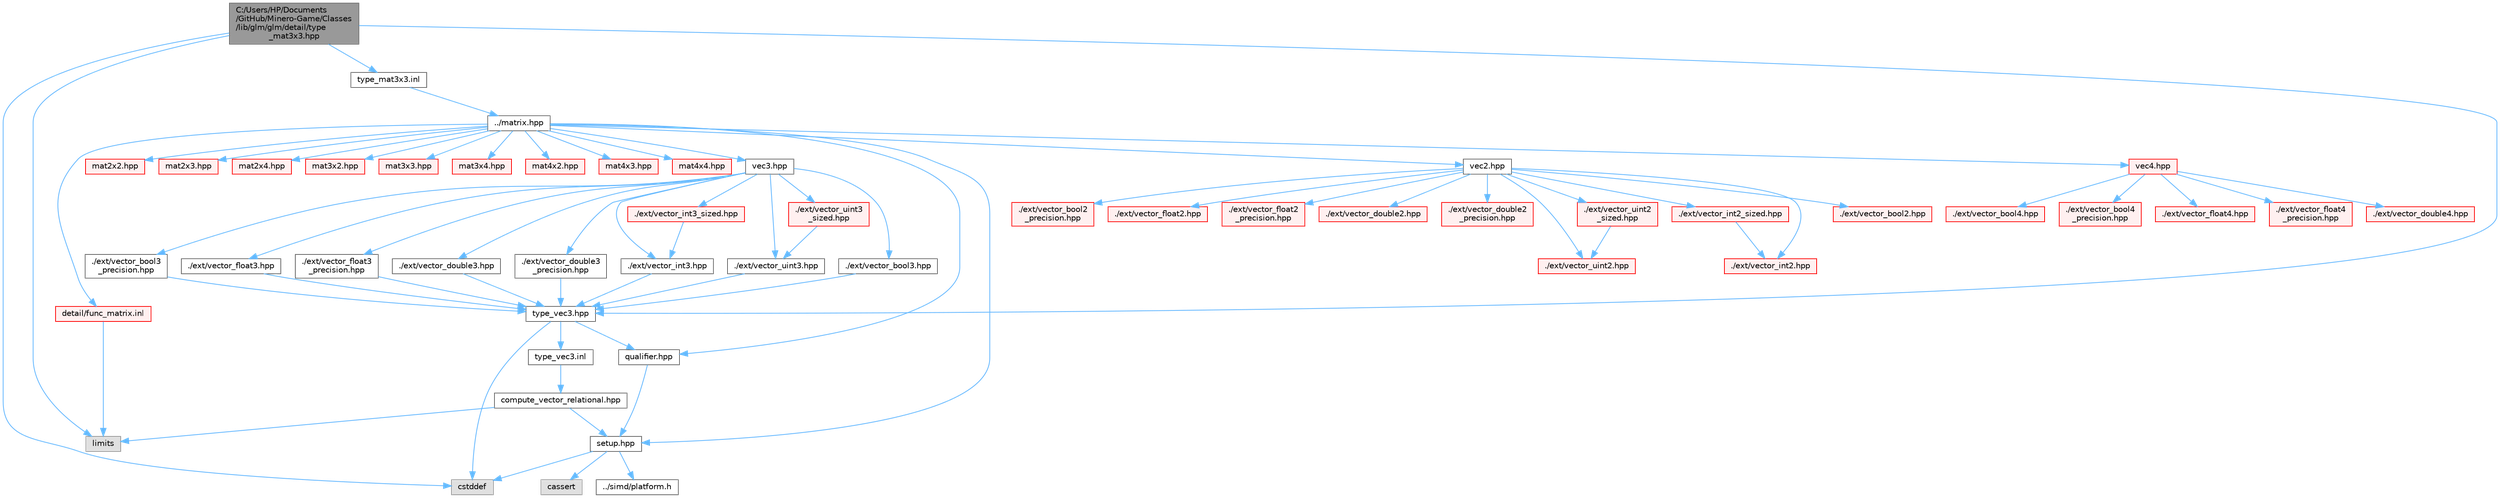 digraph "C:/Users/HP/Documents/GitHub/Minero-Game/Classes/lib/glm/glm/detail/type_mat3x3.hpp"
{
 // LATEX_PDF_SIZE
  bgcolor="transparent";
  edge [fontname=Helvetica,fontsize=10,labelfontname=Helvetica,labelfontsize=10];
  node [fontname=Helvetica,fontsize=10,shape=box,height=0.2,width=0.4];
  Node1 [id="Node000001",label="C:/Users/HP/Documents\l/GitHub/Minero-Game/Classes\l/lib/glm/glm/detail/type\l_mat3x3.hpp",height=0.2,width=0.4,color="gray40", fillcolor="grey60", style="filled", fontcolor="black",tooltip=" "];
  Node1 -> Node2 [id="edge137_Node000001_Node000002",color="steelblue1",style="solid",tooltip=" "];
  Node2 [id="Node000002",label="type_vec3.hpp",height=0.2,width=0.4,color="grey40", fillcolor="white", style="filled",URL="$_classes_2lib_2glm_2glm_2detail_2type__vec3_8hpp.html",tooltip=" "];
  Node2 -> Node3 [id="edge138_Node000002_Node000003",color="steelblue1",style="solid",tooltip=" "];
  Node3 [id="Node000003",label="qualifier.hpp",height=0.2,width=0.4,color="grey40", fillcolor="white", style="filled",URL="$_classes_2lib_2glm_2glm_2detail_2qualifier_8hpp.html",tooltip=" "];
  Node3 -> Node4 [id="edge139_Node000003_Node000004",color="steelblue1",style="solid",tooltip=" "];
  Node4 [id="Node000004",label="setup.hpp",height=0.2,width=0.4,color="grey40", fillcolor="white", style="filled",URL="$_classes_2lib_2glm_2glm_2detail_2setup_8hpp.html",tooltip=" "];
  Node4 -> Node5 [id="edge140_Node000004_Node000005",color="steelblue1",style="solid",tooltip=" "];
  Node5 [id="Node000005",label="cassert",height=0.2,width=0.4,color="grey60", fillcolor="#E0E0E0", style="filled",tooltip=" "];
  Node4 -> Node6 [id="edge141_Node000004_Node000006",color="steelblue1",style="solid",tooltip=" "];
  Node6 [id="Node000006",label="cstddef",height=0.2,width=0.4,color="grey60", fillcolor="#E0E0E0", style="filled",tooltip=" "];
  Node4 -> Node7 [id="edge142_Node000004_Node000007",color="steelblue1",style="solid",tooltip=" "];
  Node7 [id="Node000007",label="../simd/platform.h",height=0.2,width=0.4,color="grey40", fillcolor="white", style="filled",URL="$_classes_2lib_2glm_2glm_2simd_2platform_8h.html",tooltip=" "];
  Node2 -> Node6 [id="edge143_Node000002_Node000006",color="steelblue1",style="solid",tooltip=" "];
  Node2 -> Node8 [id="edge144_Node000002_Node000008",color="steelblue1",style="solid",tooltip=" "];
  Node8 [id="Node000008",label="type_vec3.inl",height=0.2,width=0.4,color="grey40", fillcolor="white", style="filled",URL="$_classes_2lib_2glm_2glm_2detail_2type__vec3_8inl.html",tooltip=" "];
  Node8 -> Node9 [id="edge145_Node000008_Node000009",color="steelblue1",style="solid",tooltip=" "];
  Node9 [id="Node000009",label="compute_vector_relational.hpp",height=0.2,width=0.4,color="grey40", fillcolor="white", style="filled",URL="$_classes_2lib_2glm_2glm_2detail_2compute__vector__relational_8hpp.html",tooltip=" "];
  Node9 -> Node4 [id="edge146_Node000009_Node000004",color="steelblue1",style="solid",tooltip=" "];
  Node9 -> Node10 [id="edge147_Node000009_Node000010",color="steelblue1",style="solid",tooltip=" "];
  Node10 [id="Node000010",label="limits",height=0.2,width=0.4,color="grey60", fillcolor="#E0E0E0", style="filled",tooltip=" "];
  Node1 -> Node10 [id="edge148_Node000001_Node000010",color="steelblue1",style="solid",tooltip=" "];
  Node1 -> Node6 [id="edge149_Node000001_Node000006",color="steelblue1",style="solid",tooltip=" "];
  Node1 -> Node11 [id="edge150_Node000001_Node000011",color="steelblue1",style="solid",tooltip=" "];
  Node11 [id="Node000011",label="type_mat3x3.inl",height=0.2,width=0.4,color="grey40", fillcolor="white", style="filled",URL="$_classes_2lib_2glm_2glm_2detail_2type__mat3x3_8inl.html",tooltip=" "];
  Node11 -> Node12 [id="edge151_Node000011_Node000012",color="steelblue1",style="solid",tooltip=" "];
  Node12 [id="Node000012",label="../matrix.hpp",height=0.2,width=0.4,color="grey40", fillcolor="white", style="filled",URL="$_classes_2lib_2glm_2glm_2matrix_8hpp.html",tooltip=" "];
  Node12 -> Node3 [id="edge152_Node000012_Node000003",color="steelblue1",style="solid",tooltip=" "];
  Node12 -> Node4 [id="edge153_Node000012_Node000004",color="steelblue1",style="solid",tooltip=" "];
  Node12 -> Node13 [id="edge154_Node000012_Node000013",color="steelblue1",style="solid",tooltip=" "];
  Node13 [id="Node000013",label="vec2.hpp",height=0.2,width=0.4,color="grey40", fillcolor="white", style="filled",URL="$_classes_2lib_2glm_2glm_2vec2_8hpp.html",tooltip=" "];
  Node13 -> Node14 [id="edge155_Node000013_Node000014",color="steelblue1",style="solid",tooltip=" "];
  Node14 [id="Node000014",label="./ext/vector_bool2.hpp",height=0.2,width=0.4,color="red", fillcolor="#FFF0F0", style="filled",URL="$_classes_2lib_2glm_2glm_2ext_2vector__bool2_8hpp.html",tooltip=" "];
  Node13 -> Node17 [id="edge156_Node000013_Node000017",color="steelblue1",style="solid",tooltip=" "];
  Node17 [id="Node000017",label="./ext/vector_bool2\l_precision.hpp",height=0.2,width=0.4,color="red", fillcolor="#FFF0F0", style="filled",URL="$_classes_2lib_2glm_2glm_2ext_2vector__bool2__precision_8hpp.html",tooltip=" "];
  Node13 -> Node18 [id="edge157_Node000013_Node000018",color="steelblue1",style="solid",tooltip=" "];
  Node18 [id="Node000018",label="./ext/vector_float2.hpp",height=0.2,width=0.4,color="red", fillcolor="#FFF0F0", style="filled",URL="$_classes_2lib_2glm_2glm_2ext_2vector__float2_8hpp.html",tooltip=" "];
  Node13 -> Node19 [id="edge158_Node000013_Node000019",color="steelblue1",style="solid",tooltip=" "];
  Node19 [id="Node000019",label="./ext/vector_float2\l_precision.hpp",height=0.2,width=0.4,color="red", fillcolor="#FFF0F0", style="filled",URL="$_classes_2lib_2glm_2glm_2ext_2vector__float2__precision_8hpp.html",tooltip=" "];
  Node13 -> Node20 [id="edge159_Node000013_Node000020",color="steelblue1",style="solid",tooltip=" "];
  Node20 [id="Node000020",label="./ext/vector_double2.hpp",height=0.2,width=0.4,color="red", fillcolor="#FFF0F0", style="filled",URL="$_classes_2lib_2glm_2glm_2ext_2vector__double2_8hpp.html",tooltip=" "];
  Node13 -> Node21 [id="edge160_Node000013_Node000021",color="steelblue1",style="solid",tooltip=" "];
  Node21 [id="Node000021",label="./ext/vector_double2\l_precision.hpp",height=0.2,width=0.4,color="red", fillcolor="#FFF0F0", style="filled",URL="$_classes_2lib_2glm_2glm_2ext_2vector__double2__precision_8hpp.html",tooltip=" "];
  Node13 -> Node22 [id="edge161_Node000013_Node000022",color="steelblue1",style="solid",tooltip=" "];
  Node22 [id="Node000022",label="./ext/vector_int2.hpp",height=0.2,width=0.4,color="red", fillcolor="#FFF0F0", style="filled",URL="$_classes_2lib_2glm_2glm_2ext_2vector__int2_8hpp.html",tooltip=" "];
  Node13 -> Node23 [id="edge162_Node000013_Node000023",color="steelblue1",style="solid",tooltip=" "];
  Node23 [id="Node000023",label="./ext/vector_int2_sized.hpp",height=0.2,width=0.4,color="red", fillcolor="#FFF0F0", style="filled",URL="$_classes_2lib_2glm_2glm_2ext_2vector__int2__sized_8hpp.html",tooltip=" "];
  Node23 -> Node22 [id="edge163_Node000023_Node000022",color="steelblue1",style="solid",tooltip=" "];
  Node13 -> Node25 [id="edge164_Node000013_Node000025",color="steelblue1",style="solid",tooltip=" "];
  Node25 [id="Node000025",label="./ext/vector_uint2.hpp",height=0.2,width=0.4,color="red", fillcolor="#FFF0F0", style="filled",URL="$_classes_2lib_2glm_2glm_2ext_2vector__uint2_8hpp.html",tooltip=" "];
  Node13 -> Node26 [id="edge165_Node000013_Node000026",color="steelblue1",style="solid",tooltip=" "];
  Node26 [id="Node000026",label="./ext/vector_uint2\l_sized.hpp",height=0.2,width=0.4,color="red", fillcolor="#FFF0F0", style="filled",URL="$_classes_2lib_2glm_2glm_2ext_2vector__uint2__sized_8hpp.html",tooltip=" "];
  Node26 -> Node25 [id="edge166_Node000026_Node000025",color="steelblue1",style="solid",tooltip=" "];
  Node12 -> Node28 [id="edge167_Node000012_Node000028",color="steelblue1",style="solid",tooltip=" "];
  Node28 [id="Node000028",label="vec3.hpp",height=0.2,width=0.4,color="grey40", fillcolor="white", style="filled",URL="$_classes_2lib_2glm_2glm_2vec3_8hpp.html",tooltip=" "];
  Node28 -> Node29 [id="edge168_Node000028_Node000029",color="steelblue1",style="solid",tooltip=" "];
  Node29 [id="Node000029",label="./ext/vector_bool3.hpp",height=0.2,width=0.4,color="grey40", fillcolor="white", style="filled",URL="$_classes_2lib_2glm_2glm_2ext_2vector__bool3_8hpp.html",tooltip=" "];
  Node29 -> Node2 [id="edge169_Node000029_Node000002",color="steelblue1",style="solid",tooltip=" "];
  Node28 -> Node30 [id="edge170_Node000028_Node000030",color="steelblue1",style="solid",tooltip=" "];
  Node30 [id="Node000030",label="./ext/vector_bool3\l_precision.hpp",height=0.2,width=0.4,color="grey40", fillcolor="white", style="filled",URL="$_classes_2lib_2glm_2glm_2ext_2vector__bool3__precision_8hpp.html",tooltip=" "];
  Node30 -> Node2 [id="edge171_Node000030_Node000002",color="steelblue1",style="solid",tooltip=" "];
  Node28 -> Node31 [id="edge172_Node000028_Node000031",color="steelblue1",style="solid",tooltip=" "];
  Node31 [id="Node000031",label="./ext/vector_float3.hpp",height=0.2,width=0.4,color="grey40", fillcolor="white", style="filled",URL="$_classes_2lib_2glm_2glm_2ext_2vector__float3_8hpp.html",tooltip=" "];
  Node31 -> Node2 [id="edge173_Node000031_Node000002",color="steelblue1",style="solid",tooltip=" "];
  Node28 -> Node32 [id="edge174_Node000028_Node000032",color="steelblue1",style="solid",tooltip=" "];
  Node32 [id="Node000032",label="./ext/vector_float3\l_precision.hpp",height=0.2,width=0.4,color="grey40", fillcolor="white", style="filled",URL="$_classes_2lib_2glm_2glm_2ext_2vector__float3__precision_8hpp.html",tooltip=" "];
  Node32 -> Node2 [id="edge175_Node000032_Node000002",color="steelblue1",style="solid",tooltip=" "];
  Node28 -> Node33 [id="edge176_Node000028_Node000033",color="steelblue1",style="solid",tooltip=" "];
  Node33 [id="Node000033",label="./ext/vector_double3.hpp",height=0.2,width=0.4,color="grey40", fillcolor="white", style="filled",URL="$_classes_2lib_2glm_2glm_2ext_2vector__double3_8hpp.html",tooltip=" "];
  Node33 -> Node2 [id="edge177_Node000033_Node000002",color="steelblue1",style="solid",tooltip=" "];
  Node28 -> Node34 [id="edge178_Node000028_Node000034",color="steelblue1",style="solid",tooltip=" "];
  Node34 [id="Node000034",label="./ext/vector_double3\l_precision.hpp",height=0.2,width=0.4,color="grey40", fillcolor="white", style="filled",URL="$_classes_2lib_2glm_2glm_2ext_2vector__double3__precision_8hpp.html",tooltip=" "];
  Node34 -> Node2 [id="edge179_Node000034_Node000002",color="steelblue1",style="solid",tooltip=" "];
  Node28 -> Node35 [id="edge180_Node000028_Node000035",color="steelblue1",style="solid",tooltip=" "];
  Node35 [id="Node000035",label="./ext/vector_int3.hpp",height=0.2,width=0.4,color="grey40", fillcolor="white", style="filled",URL="$_classes_2lib_2glm_2glm_2ext_2vector__int3_8hpp.html",tooltip=" "];
  Node35 -> Node2 [id="edge181_Node000035_Node000002",color="steelblue1",style="solid",tooltip=" "];
  Node28 -> Node36 [id="edge182_Node000028_Node000036",color="steelblue1",style="solid",tooltip=" "];
  Node36 [id="Node000036",label="./ext/vector_int3_sized.hpp",height=0.2,width=0.4,color="red", fillcolor="#FFF0F0", style="filled",URL="$_classes_2lib_2glm_2glm_2ext_2vector__int3__sized_8hpp.html",tooltip=" "];
  Node36 -> Node35 [id="edge183_Node000036_Node000035",color="steelblue1",style="solid",tooltip=" "];
  Node28 -> Node37 [id="edge184_Node000028_Node000037",color="steelblue1",style="solid",tooltip=" "];
  Node37 [id="Node000037",label="./ext/vector_uint3.hpp",height=0.2,width=0.4,color="grey40", fillcolor="white", style="filled",URL="$_classes_2lib_2glm_2glm_2ext_2vector__uint3_8hpp.html",tooltip=" "];
  Node37 -> Node2 [id="edge185_Node000037_Node000002",color="steelblue1",style="solid",tooltip=" "];
  Node28 -> Node38 [id="edge186_Node000028_Node000038",color="steelblue1",style="solid",tooltip=" "];
  Node38 [id="Node000038",label="./ext/vector_uint3\l_sized.hpp",height=0.2,width=0.4,color="red", fillcolor="#FFF0F0", style="filled",URL="$_classes_2lib_2glm_2glm_2ext_2vector__uint3__sized_8hpp.html",tooltip=" "];
  Node38 -> Node37 [id="edge187_Node000038_Node000037",color="steelblue1",style="solid",tooltip=" "];
  Node12 -> Node39 [id="edge188_Node000012_Node000039",color="steelblue1",style="solid",tooltip=" "];
  Node39 [id="Node000039",label="vec4.hpp",height=0.2,width=0.4,color="red", fillcolor="#FFF0F0", style="filled",URL="$_classes_2lib_2glm_2glm_2vec4_8hpp.html",tooltip=" "];
  Node39 -> Node40 [id="edge189_Node000039_Node000040",color="steelblue1",style="solid",tooltip=" "];
  Node40 [id="Node000040",label="./ext/vector_bool4.hpp",height=0.2,width=0.4,color="red", fillcolor="#FFF0F0", style="filled",URL="$_classes_2lib_2glm_2glm_2ext_2vector__bool4_8hpp.html",tooltip=" "];
  Node39 -> Node43 [id="edge190_Node000039_Node000043",color="steelblue1",style="solid",tooltip=" "];
  Node43 [id="Node000043",label="./ext/vector_bool4\l_precision.hpp",height=0.2,width=0.4,color="red", fillcolor="#FFF0F0", style="filled",URL="$_classes_2lib_2glm_2glm_2ext_2vector__bool4__precision_8hpp.html",tooltip=" "];
  Node39 -> Node44 [id="edge191_Node000039_Node000044",color="steelblue1",style="solid",tooltip=" "];
  Node44 [id="Node000044",label="./ext/vector_float4.hpp",height=0.2,width=0.4,color="red", fillcolor="#FFF0F0", style="filled",URL="$_classes_2lib_2glm_2glm_2ext_2vector__float4_8hpp.html",tooltip=" "];
  Node39 -> Node45 [id="edge192_Node000039_Node000045",color="steelblue1",style="solid",tooltip=" "];
  Node45 [id="Node000045",label="./ext/vector_float4\l_precision.hpp",height=0.2,width=0.4,color="red", fillcolor="#FFF0F0", style="filled",URL="$_classes_2lib_2glm_2glm_2ext_2vector__float4__precision_8hpp.html",tooltip=" "];
  Node39 -> Node46 [id="edge193_Node000039_Node000046",color="steelblue1",style="solid",tooltip=" "];
  Node46 [id="Node000046",label="./ext/vector_double4.hpp",height=0.2,width=0.4,color="red", fillcolor="#FFF0F0", style="filled",URL="$_classes_2lib_2glm_2glm_2ext_2vector__double4_8hpp.html",tooltip=" "];
  Node12 -> Node52 [id="edge194_Node000012_Node000052",color="steelblue1",style="solid",tooltip=" "];
  Node52 [id="Node000052",label="mat2x2.hpp",height=0.2,width=0.4,color="red", fillcolor="#FFF0F0", style="filled",URL="$_classes_2lib_2glm_2glm_2mat2x2_8hpp.html",tooltip=" "];
  Node12 -> Node59 [id="edge195_Node000012_Node000059",color="steelblue1",style="solid",tooltip=" "];
  Node59 [id="Node000059",label="mat2x3.hpp",height=0.2,width=0.4,color="red", fillcolor="#FFF0F0", style="filled",URL="$_classes_2lib_2glm_2glm_2mat2x3_8hpp.html",tooltip=" "];
  Node12 -> Node66 [id="edge196_Node000012_Node000066",color="steelblue1",style="solid",tooltip=" "];
  Node66 [id="Node000066",label="mat2x4.hpp",height=0.2,width=0.4,color="red", fillcolor="#FFF0F0", style="filled",URL="$_classes_2lib_2glm_2glm_2mat2x4_8hpp.html",tooltip=" "];
  Node12 -> Node73 [id="edge197_Node000012_Node000073",color="steelblue1",style="solid",tooltip=" "];
  Node73 [id="Node000073",label="mat3x2.hpp",height=0.2,width=0.4,color="red", fillcolor="#FFF0F0", style="filled",URL="$_classes_2lib_2glm_2glm_2mat3x2_8hpp.html",tooltip=" "];
  Node12 -> Node80 [id="edge198_Node000012_Node000080",color="steelblue1",style="solid",tooltip=" "];
  Node80 [id="Node000080",label="mat3x3.hpp",height=0.2,width=0.4,color="red", fillcolor="#FFF0F0", style="filled",URL="$_classes_2lib_2glm_2glm_2mat3x3_8hpp.html",tooltip=" "];
  Node12 -> Node85 [id="edge199_Node000012_Node000085",color="steelblue1",style="solid",tooltip=" "];
  Node85 [id="Node000085",label="mat3x4.hpp",height=0.2,width=0.4,color="red", fillcolor="#FFF0F0", style="filled",URL="$_classes_2lib_2glm_2glm_2mat3x4_8hpp.html",tooltip=" "];
  Node12 -> Node92 [id="edge200_Node000012_Node000092",color="steelblue1",style="solid",tooltip=" "];
  Node92 [id="Node000092",label="mat4x2.hpp",height=0.2,width=0.4,color="red", fillcolor="#FFF0F0", style="filled",URL="$_classes_2lib_2glm_2glm_2mat4x2_8hpp.html",tooltip=" "];
  Node12 -> Node99 [id="edge201_Node000012_Node000099",color="steelblue1",style="solid",tooltip=" "];
  Node99 [id="Node000099",label="mat4x3.hpp",height=0.2,width=0.4,color="red", fillcolor="#FFF0F0", style="filled",URL="$_classes_2lib_2glm_2glm_2mat4x3_8hpp.html",tooltip=" "];
  Node12 -> Node106 [id="edge202_Node000012_Node000106",color="steelblue1",style="solid",tooltip=" "];
  Node106 [id="Node000106",label="mat4x4.hpp",height=0.2,width=0.4,color="red", fillcolor="#FFF0F0", style="filled",URL="$_classes_2lib_2glm_2glm_2mat4x4_8hpp.html",tooltip=" "];
  Node12 -> Node113 [id="edge203_Node000012_Node000113",color="steelblue1",style="solid",tooltip=" "];
  Node113 [id="Node000113",label="detail/func_matrix.inl",height=0.2,width=0.4,color="red", fillcolor="#FFF0F0", style="filled",URL="$_classes_2lib_2glm_2glm_2detail_2func__matrix_8inl.html",tooltip=" "];
  Node113 -> Node10 [id="edge204_Node000113_Node000010",color="steelblue1",style="solid",tooltip=" "];
}
